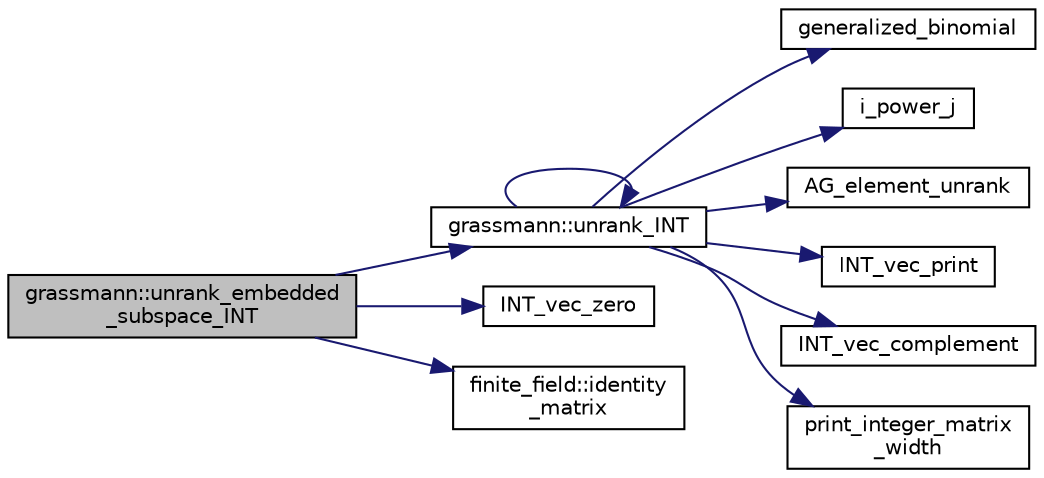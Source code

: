 digraph "grassmann::unrank_embedded_subspace_INT"
{
  edge [fontname="Helvetica",fontsize="10",labelfontname="Helvetica",labelfontsize="10"];
  node [fontname="Helvetica",fontsize="10",shape=record];
  rankdir="LR";
  Node1370 [label="grassmann::unrank_embedded\l_subspace_INT",height=0.2,width=0.4,color="black", fillcolor="grey75", style="filled", fontcolor="black"];
  Node1370 -> Node1371 [color="midnightblue",fontsize="10",style="solid",fontname="Helvetica"];
  Node1371 [label="grassmann::unrank_INT",height=0.2,width=0.4,color="black", fillcolor="white", style="filled",URL="$df/d02/classgrassmann.html#a32079405b95a6da2ba1420567d762d64"];
  Node1371 -> Node1372 [color="midnightblue",fontsize="10",style="solid",fontname="Helvetica"];
  Node1372 [label="generalized_binomial",height=0.2,width=0.4,color="black", fillcolor="white", style="filled",URL="$d2/d7c/combinatorics_8_c.html#a24762dc22e45175d18ec1ec1d2556ae8"];
  Node1371 -> Node1373 [color="midnightblue",fontsize="10",style="solid",fontname="Helvetica"];
  Node1373 [label="i_power_j",height=0.2,width=0.4,color="black", fillcolor="white", style="filled",URL="$de/dc5/algebra__and__number__theory_8h.html#a39b321523e8957d701618bb5cac542b5"];
  Node1371 -> Node1374 [color="midnightblue",fontsize="10",style="solid",fontname="Helvetica"];
  Node1374 [label="AG_element_unrank",height=0.2,width=0.4,color="black", fillcolor="white", style="filled",URL="$d4/d67/geometry_8h.html#a4a33b86c87b2879b97cfa1327abe2885"];
  Node1371 -> Node1375 [color="midnightblue",fontsize="10",style="solid",fontname="Helvetica"];
  Node1375 [label="INT_vec_print",height=0.2,width=0.4,color="black", fillcolor="white", style="filled",URL="$df/dbf/sajeeb_8_c.html#a79a5901af0b47dd0d694109543c027fe"];
  Node1371 -> Node1371 [color="midnightblue",fontsize="10",style="solid",fontname="Helvetica"];
  Node1371 -> Node1376 [color="midnightblue",fontsize="10",style="solid",fontname="Helvetica"];
  Node1376 [label="INT_vec_complement",height=0.2,width=0.4,color="black", fillcolor="white", style="filled",URL="$d5/db4/io__and__os_8h.html#a2a0a724647575fcd3090c763985eb81a"];
  Node1371 -> Node1377 [color="midnightblue",fontsize="10",style="solid",fontname="Helvetica"];
  Node1377 [label="print_integer_matrix\l_width",height=0.2,width=0.4,color="black", fillcolor="white", style="filled",URL="$d5/db4/io__and__os_8h.html#aa78f3e73fc2179251bd15adbcc31573f"];
  Node1370 -> Node1378 [color="midnightblue",fontsize="10",style="solid",fontname="Helvetica"];
  Node1378 [label="INT_vec_zero",height=0.2,width=0.4,color="black", fillcolor="white", style="filled",URL="$df/dbf/sajeeb_8_c.html#aa8c9c7977203577026080f546fe4980f"];
  Node1370 -> Node1379 [color="midnightblue",fontsize="10",style="solid",fontname="Helvetica"];
  Node1379 [label="finite_field::identity\l_matrix",height=0.2,width=0.4,color="black", fillcolor="white", style="filled",URL="$df/d5a/classfinite__field.html#a4688997f80b8721560bccec986c23413"];
}
